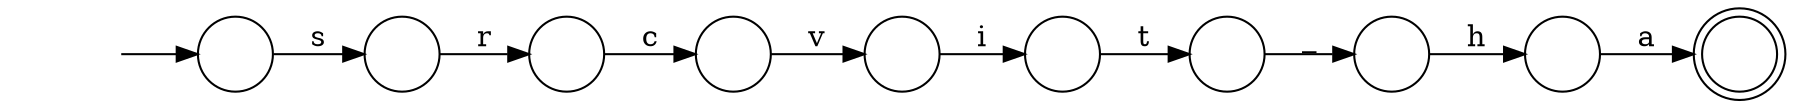 digraph Automaton {
  rankdir = LR;
  0 [shape=circle,label=""];
  0 -> 7 [label="c"]
  1 [shape=circle,label=""];
  1 -> 2 [label="t"]
  2 [shape=circle,label=""];
  2 -> 4 [label="_"]
  3 [shape=doublecircle,label=""];
  4 [shape=circle,label=""];
  4 -> 8 [label="h"]
  5 [shape=circle,label=""];
  initial [shape=plaintext,label=""];
  initial -> 5
  5 -> 9 [label="s"]
  6 [shape=circle,label=""];
  6 -> 1 [label="i"]
  7 [shape=circle,label=""];
  7 -> 6 [label="v"]
  8 [shape=circle,label=""];
  8 -> 3 [label="a"]
  9 [shape=circle,label=""];
  9 -> 0 [label="r"]
}

